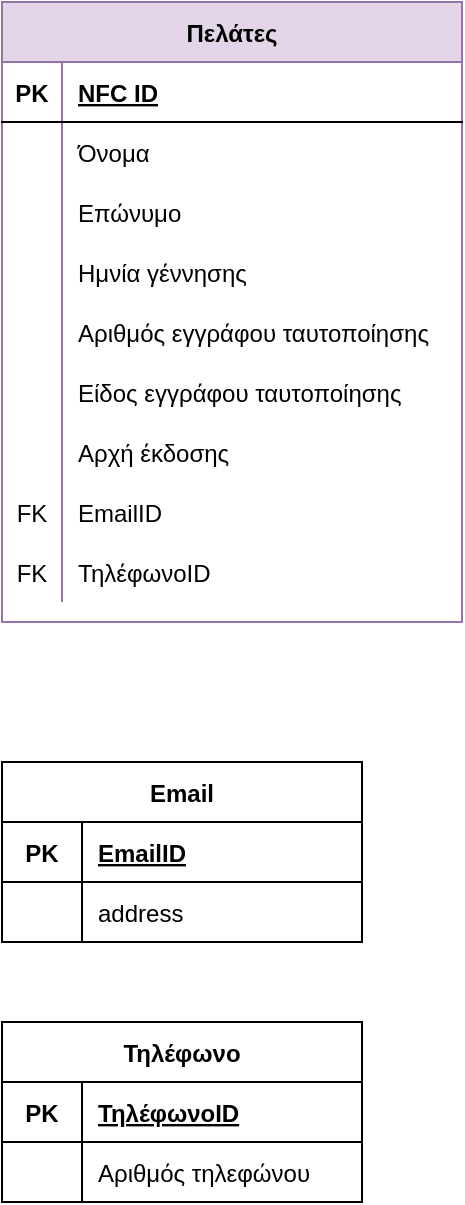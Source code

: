 <mxfile version="14.8.0" type="github"><diagram id="UiJt79n3c9l6Zct557YQ" name="Page-1"><mxGraphModel dx="1174" dy="645" grid="1" gridSize="10" guides="1" tooltips="1" connect="1" arrows="1" fold="1" page="1" pageScale="1" pageWidth="850" pageHeight="1100" math="0" shadow="0"><root><mxCell id="0"/><mxCell id="1" parent="0"/><mxCell id="T-XrKQRyIoVA5oEfrxLJ-1" value="Πελάτες" style="shape=table;startSize=30;container=1;collapsible=1;childLayout=tableLayout;fixedRows=1;rowLines=0;fontStyle=1;align=center;resizeLast=1;fillColor=#e1d5e7;strokeColor=#9673a6;" vertex="1" parent="1"><mxGeometry x="80" y="80" width="230" height="310" as="geometry"/></mxCell><mxCell id="T-XrKQRyIoVA5oEfrxLJ-2" value="" style="shape=partialRectangle;collapsible=0;dropTarget=0;pointerEvents=0;fillColor=none;top=0;left=0;bottom=1;right=0;points=[[0,0.5],[1,0.5]];portConstraint=eastwest;" vertex="1" parent="T-XrKQRyIoVA5oEfrxLJ-1"><mxGeometry y="30" width="230" height="30" as="geometry"/></mxCell><mxCell id="T-XrKQRyIoVA5oEfrxLJ-3" value="PK" style="shape=partialRectangle;connectable=0;fillColor=none;top=0;left=0;bottom=0;right=0;fontStyle=1;overflow=hidden;" vertex="1" parent="T-XrKQRyIoVA5oEfrxLJ-2"><mxGeometry width="30" height="30" as="geometry"/></mxCell><mxCell id="T-XrKQRyIoVA5oEfrxLJ-4" value="NFC ID" style="shape=partialRectangle;connectable=0;fillColor=none;top=0;left=0;bottom=0;right=0;align=left;spacingLeft=6;fontStyle=5;overflow=hidden;" vertex="1" parent="T-XrKQRyIoVA5oEfrxLJ-2"><mxGeometry x="30" width="200" height="30" as="geometry"/></mxCell><mxCell id="T-XrKQRyIoVA5oEfrxLJ-5" value="" style="shape=partialRectangle;collapsible=0;dropTarget=0;pointerEvents=0;fillColor=none;top=0;left=0;bottom=0;right=0;points=[[0,0.5],[1,0.5]];portConstraint=eastwest;" vertex="1" parent="T-XrKQRyIoVA5oEfrxLJ-1"><mxGeometry y="60" width="230" height="30" as="geometry"/></mxCell><mxCell id="T-XrKQRyIoVA5oEfrxLJ-6" value="" style="shape=partialRectangle;connectable=0;fillColor=none;top=0;left=0;bottom=0;right=0;editable=1;overflow=hidden;" vertex="1" parent="T-XrKQRyIoVA5oEfrxLJ-5"><mxGeometry width="30" height="30" as="geometry"/></mxCell><mxCell id="T-XrKQRyIoVA5oEfrxLJ-7" value="Όνομα" style="shape=partialRectangle;connectable=0;fillColor=none;top=0;left=0;bottom=0;right=0;align=left;spacingLeft=6;overflow=hidden;" vertex="1" parent="T-XrKQRyIoVA5oEfrxLJ-5"><mxGeometry x="30" width="200" height="30" as="geometry"/></mxCell><mxCell id="T-XrKQRyIoVA5oEfrxLJ-8" value="" style="shape=partialRectangle;collapsible=0;dropTarget=0;pointerEvents=0;fillColor=none;top=0;left=0;bottom=0;right=0;points=[[0,0.5],[1,0.5]];portConstraint=eastwest;" vertex="1" parent="T-XrKQRyIoVA5oEfrxLJ-1"><mxGeometry y="90" width="230" height="30" as="geometry"/></mxCell><mxCell id="T-XrKQRyIoVA5oEfrxLJ-9" value="" style="shape=partialRectangle;connectable=0;fillColor=none;top=0;left=0;bottom=0;right=0;editable=1;overflow=hidden;" vertex="1" parent="T-XrKQRyIoVA5oEfrxLJ-8"><mxGeometry width="30" height="30" as="geometry"/></mxCell><mxCell id="T-XrKQRyIoVA5oEfrxLJ-10" value="Επώνυμο" style="shape=partialRectangle;connectable=0;fillColor=none;top=0;left=0;bottom=0;right=0;align=left;spacingLeft=6;overflow=hidden;" vertex="1" parent="T-XrKQRyIoVA5oEfrxLJ-8"><mxGeometry x="30" width="200" height="30" as="geometry"/></mxCell><mxCell id="T-XrKQRyIoVA5oEfrxLJ-11" value="" style="shape=partialRectangle;collapsible=0;dropTarget=0;pointerEvents=0;fillColor=none;top=0;left=0;bottom=0;right=0;points=[[0,0.5],[1,0.5]];portConstraint=eastwest;" vertex="1" parent="T-XrKQRyIoVA5oEfrxLJ-1"><mxGeometry y="120" width="230" height="30" as="geometry"/></mxCell><mxCell id="T-XrKQRyIoVA5oEfrxLJ-12" value="" style="shape=partialRectangle;connectable=0;fillColor=none;top=0;left=0;bottom=0;right=0;editable=1;overflow=hidden;" vertex="1" parent="T-XrKQRyIoVA5oEfrxLJ-11"><mxGeometry width="30" height="30" as="geometry"/></mxCell><mxCell id="T-XrKQRyIoVA5oEfrxLJ-13" value="Ημνία γέννησης" style="shape=partialRectangle;connectable=0;fillColor=none;top=0;left=0;bottom=0;right=0;align=left;spacingLeft=6;overflow=hidden;" vertex="1" parent="T-XrKQRyIoVA5oEfrxLJ-11"><mxGeometry x="30" width="200" height="30" as="geometry"/></mxCell><mxCell id="T-XrKQRyIoVA5oEfrxLJ-14" value="" style="shape=partialRectangle;collapsible=0;dropTarget=0;pointerEvents=0;fillColor=none;top=0;left=0;bottom=0;right=0;points=[[0,0.5],[1,0.5]];portConstraint=eastwest;" vertex="1" parent="T-XrKQRyIoVA5oEfrxLJ-1"><mxGeometry y="150" width="230" height="30" as="geometry"/></mxCell><mxCell id="T-XrKQRyIoVA5oEfrxLJ-15" value="" style="shape=partialRectangle;connectable=0;fillColor=none;top=0;left=0;bottom=0;right=0;editable=1;overflow=hidden;" vertex="1" parent="T-XrKQRyIoVA5oEfrxLJ-14"><mxGeometry width="30" height="30" as="geometry"/></mxCell><mxCell id="T-XrKQRyIoVA5oEfrxLJ-16" value="Αριθμός εγγράφου ταυτοποίησης" style="shape=partialRectangle;connectable=0;fillColor=none;top=0;left=0;bottom=0;right=0;align=left;spacingLeft=6;overflow=hidden;" vertex="1" parent="T-XrKQRyIoVA5oEfrxLJ-14"><mxGeometry x="30" width="200" height="30" as="geometry"/></mxCell><mxCell id="T-XrKQRyIoVA5oEfrxLJ-17" value="" style="shape=partialRectangle;collapsible=0;dropTarget=0;pointerEvents=0;fillColor=none;top=0;left=0;bottom=0;right=0;points=[[0,0.5],[1,0.5]];portConstraint=eastwest;" vertex="1" parent="T-XrKQRyIoVA5oEfrxLJ-1"><mxGeometry y="180" width="230" height="30" as="geometry"/></mxCell><mxCell id="T-XrKQRyIoVA5oEfrxLJ-18" value="" style="shape=partialRectangle;connectable=0;fillColor=none;top=0;left=0;bottom=0;right=0;editable=1;overflow=hidden;" vertex="1" parent="T-XrKQRyIoVA5oEfrxLJ-17"><mxGeometry width="30" height="30" as="geometry"/></mxCell><mxCell id="T-XrKQRyIoVA5oEfrxLJ-19" value="Είδος εγγράφου ταυτοποίησης" style="shape=partialRectangle;connectable=0;fillColor=none;top=0;left=0;bottom=0;right=0;align=left;spacingLeft=6;overflow=hidden;" vertex="1" parent="T-XrKQRyIoVA5oEfrxLJ-17"><mxGeometry x="30" width="200" height="30" as="geometry"/></mxCell><mxCell id="T-XrKQRyIoVA5oEfrxLJ-20" value="" style="shape=partialRectangle;collapsible=0;dropTarget=0;pointerEvents=0;fillColor=none;top=0;left=0;bottom=0;right=0;points=[[0,0.5],[1,0.5]];portConstraint=eastwest;" vertex="1" parent="T-XrKQRyIoVA5oEfrxLJ-1"><mxGeometry y="210" width="230" height="30" as="geometry"/></mxCell><mxCell id="T-XrKQRyIoVA5oEfrxLJ-21" value="" style="shape=partialRectangle;connectable=0;fillColor=none;top=0;left=0;bottom=0;right=0;editable=1;overflow=hidden;" vertex="1" parent="T-XrKQRyIoVA5oEfrxLJ-20"><mxGeometry width="30" height="30" as="geometry"/></mxCell><mxCell id="T-XrKQRyIoVA5oEfrxLJ-22" value="Αρχή έκδοσης" style="shape=partialRectangle;connectable=0;fillColor=none;top=0;left=0;bottom=0;right=0;align=left;spacingLeft=6;overflow=hidden;" vertex="1" parent="T-XrKQRyIoVA5oEfrxLJ-20"><mxGeometry x="30" width="200" height="30" as="geometry"/></mxCell><mxCell id="T-XrKQRyIoVA5oEfrxLJ-36" value="" style="shape=partialRectangle;collapsible=0;dropTarget=0;pointerEvents=0;fillColor=none;top=0;left=0;bottom=0;right=0;points=[[0,0.5],[1,0.5]];portConstraint=eastwest;" vertex="1" parent="T-XrKQRyIoVA5oEfrxLJ-1"><mxGeometry y="240" width="230" height="30" as="geometry"/></mxCell><mxCell id="T-XrKQRyIoVA5oEfrxLJ-37" value="FK" style="shape=partialRectangle;connectable=0;fillColor=none;top=0;left=0;bottom=0;right=0;editable=1;overflow=hidden;" vertex="1" parent="T-XrKQRyIoVA5oEfrxLJ-36"><mxGeometry width="30" height="30" as="geometry"/></mxCell><mxCell id="T-XrKQRyIoVA5oEfrxLJ-38" value="EmailID" style="shape=partialRectangle;connectable=0;fillColor=none;top=0;left=0;bottom=0;right=0;align=left;spacingLeft=6;overflow=hidden;" vertex="1" parent="T-XrKQRyIoVA5oEfrxLJ-36"><mxGeometry x="30" width="200" height="30" as="geometry"/></mxCell><mxCell id="T-XrKQRyIoVA5oEfrxLJ-42" value="" style="shape=partialRectangle;collapsible=0;dropTarget=0;pointerEvents=0;fillColor=none;top=0;left=0;bottom=0;right=0;points=[[0,0.5],[1,0.5]];portConstraint=eastwest;" vertex="1" parent="T-XrKQRyIoVA5oEfrxLJ-1"><mxGeometry y="270" width="230" height="30" as="geometry"/></mxCell><mxCell id="T-XrKQRyIoVA5oEfrxLJ-43" value="FK" style="shape=partialRectangle;connectable=0;fillColor=none;top=0;left=0;bottom=0;right=0;editable=1;overflow=hidden;" vertex="1" parent="T-XrKQRyIoVA5oEfrxLJ-42"><mxGeometry width="30" height="30" as="geometry"/></mxCell><mxCell id="T-XrKQRyIoVA5oEfrxLJ-44" value="ΤηλέφωνοID" style="shape=partialRectangle;connectable=0;fillColor=none;top=0;left=0;bottom=0;right=0;align=left;spacingLeft=6;overflow=hidden;" vertex="1" parent="T-XrKQRyIoVA5oEfrxLJ-42"><mxGeometry x="30" width="200" height="30" as="geometry"/></mxCell><mxCell id="T-XrKQRyIoVA5oEfrxLJ-23" value="Email" style="shape=table;startSize=30;container=1;collapsible=1;childLayout=tableLayout;fixedRows=1;rowLines=0;fontStyle=1;align=center;resizeLast=1;" vertex="1" parent="1"><mxGeometry x="80" y="460" width="180" height="90" as="geometry"/></mxCell><mxCell id="T-XrKQRyIoVA5oEfrxLJ-24" value="" style="shape=partialRectangle;collapsible=0;dropTarget=0;pointerEvents=0;fillColor=none;top=0;left=0;bottom=1;right=0;points=[[0,0.5],[1,0.5]];portConstraint=eastwest;" vertex="1" parent="T-XrKQRyIoVA5oEfrxLJ-23"><mxGeometry y="30" width="180" height="30" as="geometry"/></mxCell><mxCell id="T-XrKQRyIoVA5oEfrxLJ-25" value="PK" style="shape=partialRectangle;connectable=0;fillColor=none;top=0;left=0;bottom=0;right=0;fontStyle=1;overflow=hidden;" vertex="1" parent="T-XrKQRyIoVA5oEfrxLJ-24"><mxGeometry width="40.0" height="30" as="geometry"/></mxCell><mxCell id="T-XrKQRyIoVA5oEfrxLJ-26" value="EmailID" style="shape=partialRectangle;connectable=0;fillColor=none;top=0;left=0;bottom=0;right=0;align=left;spacingLeft=6;fontStyle=5;overflow=hidden;" vertex="1" parent="T-XrKQRyIoVA5oEfrxLJ-24"><mxGeometry x="40.0" width="140.0" height="30" as="geometry"/></mxCell><mxCell id="T-XrKQRyIoVA5oEfrxLJ-27" value="" style="shape=partialRectangle;collapsible=0;dropTarget=0;pointerEvents=0;fillColor=none;top=0;left=0;bottom=0;right=0;points=[[0,0.5],[1,0.5]];portConstraint=eastwest;" vertex="1" parent="T-XrKQRyIoVA5oEfrxLJ-23"><mxGeometry y="60" width="180" height="30" as="geometry"/></mxCell><mxCell id="T-XrKQRyIoVA5oEfrxLJ-28" value="" style="shape=partialRectangle;connectable=0;fillColor=none;top=0;left=0;bottom=0;right=0;editable=1;overflow=hidden;" vertex="1" parent="T-XrKQRyIoVA5oEfrxLJ-27"><mxGeometry width="40.0" height="30" as="geometry"/></mxCell><mxCell id="T-XrKQRyIoVA5oEfrxLJ-29" value="address" style="shape=partialRectangle;connectable=0;fillColor=none;top=0;left=0;bottom=0;right=0;align=left;spacingLeft=6;overflow=hidden;" vertex="1" parent="T-XrKQRyIoVA5oEfrxLJ-27"><mxGeometry x="40.0" width="140.0" height="30" as="geometry"/></mxCell><mxCell id="T-XrKQRyIoVA5oEfrxLJ-45" value="Τηλέφωνο" style="shape=table;startSize=30;container=1;collapsible=1;childLayout=tableLayout;fixedRows=1;rowLines=0;fontStyle=1;align=center;resizeLast=1;" vertex="1" parent="1"><mxGeometry x="80" y="590" width="180" height="90" as="geometry"/></mxCell><mxCell id="T-XrKQRyIoVA5oEfrxLJ-46" value="" style="shape=partialRectangle;collapsible=0;dropTarget=0;pointerEvents=0;fillColor=none;top=0;left=0;bottom=1;right=0;points=[[0,0.5],[1,0.5]];portConstraint=eastwest;" vertex="1" parent="T-XrKQRyIoVA5oEfrxLJ-45"><mxGeometry y="30" width="180" height="30" as="geometry"/></mxCell><mxCell id="T-XrKQRyIoVA5oEfrxLJ-47" value="PK" style="shape=partialRectangle;connectable=0;fillColor=none;top=0;left=0;bottom=0;right=0;fontStyle=1;overflow=hidden;" vertex="1" parent="T-XrKQRyIoVA5oEfrxLJ-46"><mxGeometry width="40.0" height="30" as="geometry"/></mxCell><mxCell id="T-XrKQRyIoVA5oEfrxLJ-48" value="ΤηλέφωνοID" style="shape=partialRectangle;connectable=0;fillColor=none;top=0;left=0;bottom=0;right=0;align=left;spacingLeft=6;fontStyle=5;overflow=hidden;" vertex="1" parent="T-XrKQRyIoVA5oEfrxLJ-46"><mxGeometry x="40.0" width="140.0" height="30" as="geometry"/></mxCell><mxCell id="T-XrKQRyIoVA5oEfrxLJ-49" value="" style="shape=partialRectangle;collapsible=0;dropTarget=0;pointerEvents=0;fillColor=none;top=0;left=0;bottom=0;right=0;points=[[0,0.5],[1,0.5]];portConstraint=eastwest;" vertex="1" parent="T-XrKQRyIoVA5oEfrxLJ-45"><mxGeometry y="60" width="180" height="30" as="geometry"/></mxCell><mxCell id="T-XrKQRyIoVA5oEfrxLJ-50" value="" style="shape=partialRectangle;connectable=0;fillColor=none;top=0;left=0;bottom=0;right=0;editable=1;overflow=hidden;" vertex="1" parent="T-XrKQRyIoVA5oEfrxLJ-49"><mxGeometry width="40.0" height="30" as="geometry"/></mxCell><mxCell id="T-XrKQRyIoVA5oEfrxLJ-51" value="Αριθμός τηλεφώνου" style="shape=partialRectangle;connectable=0;fillColor=none;top=0;left=0;bottom=0;right=0;align=left;spacingLeft=6;overflow=hidden;" vertex="1" parent="T-XrKQRyIoVA5oEfrxLJ-49"><mxGeometry x="40.0" width="140.0" height="30" as="geometry"/></mxCell></root></mxGraphModel></diagram></mxfile>